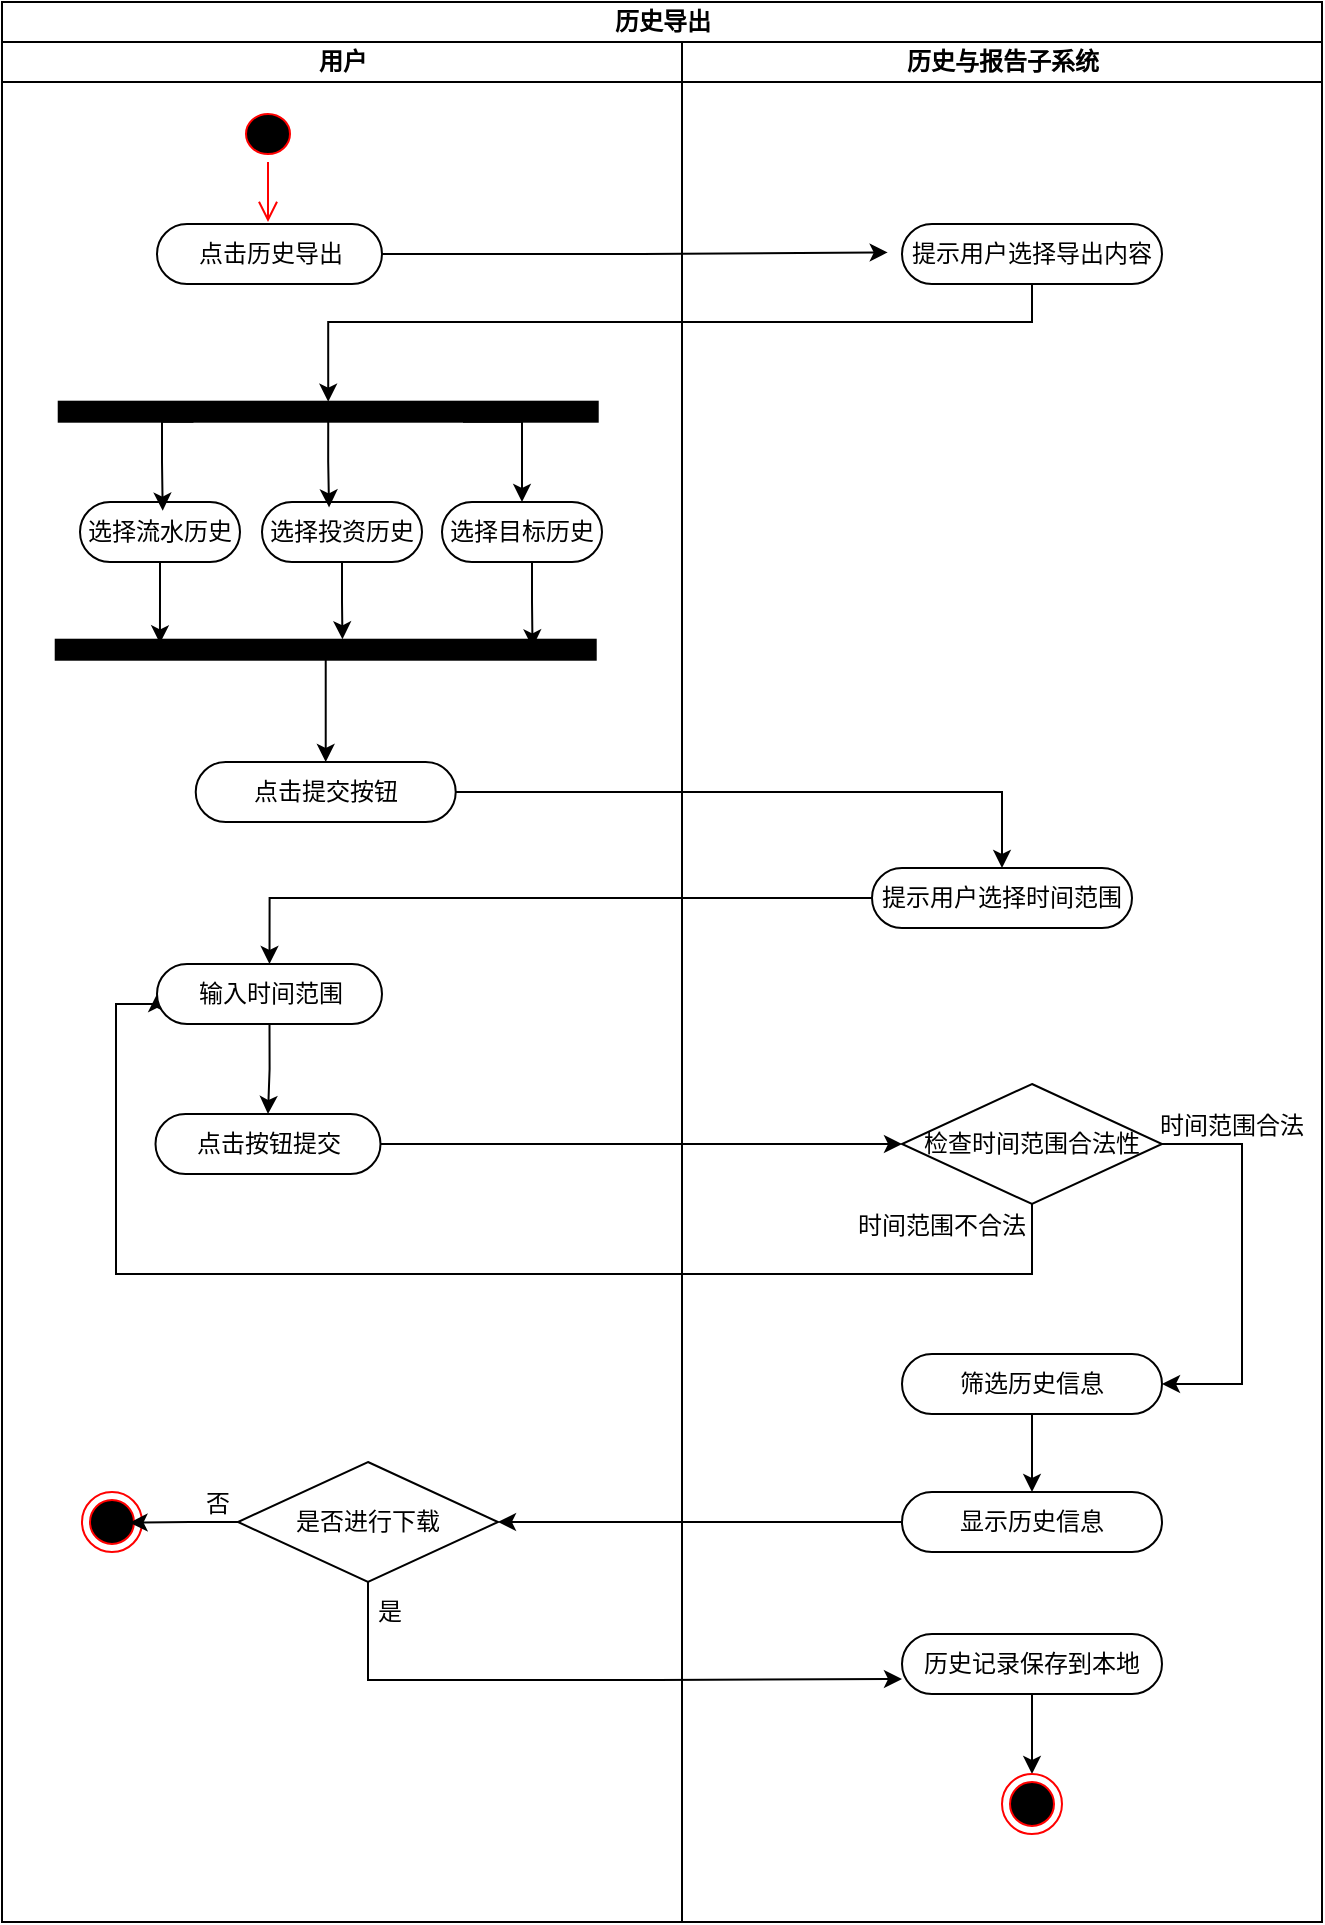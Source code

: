 <mxfile version="22.1.18" type="github">
  <diagram id="prtHgNgQTEPvFCAcTncT" name="Page-1">
    <mxGraphModel dx="1407" dy="720" grid="1" gridSize="10" guides="1" tooltips="1" connect="1" arrows="1" fold="1" page="1" pageScale="1" pageWidth="827" pageHeight="1169" math="0" shadow="0">
      <root>
        <mxCell id="0" />
        <mxCell id="1" parent="0" />
        <mxCell id="oDgGD3F3by6BS1TuUeTV-1" value="历史导出" style="swimlane;childLayout=stackLayout;resizeParent=1;resizeParentMax=0;startSize=20;html=1;" parent="1" vertex="1">
          <mxGeometry x="190.0" y="70" width="660" height="960" as="geometry" />
        </mxCell>
        <mxCell id="MLRtib8uveDzRYXszGFP-1" style="edgeStyle=orthogonalEdgeStyle;rounded=0;orthogonalLoop=1;jettySize=auto;html=1;entryX=-0.055;entryY=0.474;entryDx=0;entryDy=0;entryPerimeter=0;" parent="oDgGD3F3by6BS1TuUeTV-1" source="oDgGD3F3by6BS1TuUeTV-8" target="oDgGD3F3by6BS1TuUeTV-14" edge="1">
          <mxGeometry relative="1" as="geometry" />
        </mxCell>
        <mxCell id="MLRtib8uveDzRYXszGFP-18" style="edgeStyle=orthogonalEdgeStyle;rounded=0;orthogonalLoop=1;jettySize=auto;html=1;entryX=0;entryY=0.5;entryDx=0;entryDy=0;" parent="oDgGD3F3by6BS1TuUeTV-1" source="MLRtib8uveDzRYXszGFP-16" target="MLRtib8uveDzRYXszGFP-4" edge="1">
          <mxGeometry relative="1" as="geometry" />
        </mxCell>
        <mxCell id="MLRtib8uveDzRYXszGFP-20" style="edgeStyle=orthogonalEdgeStyle;rounded=0;orthogonalLoop=1;jettySize=auto;html=1;entryX=0;entryY=0.5;entryDx=0;entryDy=0;" parent="oDgGD3F3by6BS1TuUeTV-1" source="MLRtib8uveDzRYXszGFP-4" target="MLRtib8uveDzRYXszGFP-2" edge="1">
          <mxGeometry relative="1" as="geometry">
            <Array as="points">
              <mxPoint x="515" y="636" />
              <mxPoint x="57" y="636" />
              <mxPoint x="57" y="501" />
            </Array>
          </mxGeometry>
        </mxCell>
        <mxCell id="oDgGD3F3by6BS1TuUeTV-2" value="用户" style="swimlane;startSize=20;html=1;" parent="oDgGD3F3by6BS1TuUeTV-1" vertex="1">
          <mxGeometry y="20" width="340" height="940" as="geometry" />
        </mxCell>
        <mxCell id="oDgGD3F3by6BS1TuUeTV-5" value="" style="ellipse;html=1;shape=startState;fillColor=#000000;strokeColor=#ff0000;" parent="oDgGD3F3by6BS1TuUeTV-2" vertex="1">
          <mxGeometry x="118" y="32" width="30" height="28" as="geometry" />
        </mxCell>
        <mxCell id="oDgGD3F3by6BS1TuUeTV-6" value="" style="edgeStyle=orthogonalEdgeStyle;html=1;verticalAlign=bottom;endArrow=open;endSize=8;strokeColor=#ff0000;rounded=0;" parent="oDgGD3F3by6BS1TuUeTV-2" edge="1">
          <mxGeometry relative="1" as="geometry">
            <mxPoint x="133.0" y="90" as="targetPoint" />
            <mxPoint x="133.0" y="60" as="sourcePoint" />
          </mxGeometry>
        </mxCell>
        <mxCell id="oDgGD3F3by6BS1TuUeTV-8" value="点击历史导出" style="rounded=1;whiteSpace=wrap;html=1;shadow=0;comic=0;labelBackgroundColor=none;strokeWidth=1;fontFamily=Verdana;fontSize=12;align=center;arcSize=50;" parent="oDgGD3F3by6BS1TuUeTV-2" vertex="1">
          <mxGeometry x="77.5" y="91" width="112.5" height="30" as="geometry" />
        </mxCell>
        <mxCell id="MLRtib8uveDzRYXszGFP-17" style="edgeStyle=orthogonalEdgeStyle;rounded=0;orthogonalLoop=1;jettySize=auto;html=1;exitX=0.5;exitY=1;exitDx=0;exitDy=0;entryX=0.5;entryY=0;entryDx=0;entryDy=0;" parent="oDgGD3F3by6BS1TuUeTV-2" source="MLRtib8uveDzRYXszGFP-2" target="MLRtib8uveDzRYXszGFP-16" edge="1">
          <mxGeometry relative="1" as="geometry" />
        </mxCell>
        <mxCell id="MLRtib8uveDzRYXszGFP-2" value="输入时间范围" style="rounded=1;whiteSpace=wrap;html=1;shadow=0;comic=0;labelBackgroundColor=none;strokeWidth=1;fontFamily=Verdana;fontSize=12;align=center;arcSize=50;" parent="oDgGD3F3by6BS1TuUeTV-2" vertex="1">
          <mxGeometry x="77.5" y="461" width="112.5" height="30" as="geometry" />
        </mxCell>
        <mxCell id="MLRtib8uveDzRYXszGFP-16" value="点击按钮提交" style="rounded=1;whiteSpace=wrap;html=1;shadow=0;comic=0;labelBackgroundColor=none;strokeWidth=1;fontFamily=Verdana;fontSize=12;align=center;arcSize=50;" parent="oDgGD3F3by6BS1TuUeTV-2" vertex="1">
          <mxGeometry x="76.75" y="536" width="112.5" height="30" as="geometry" />
        </mxCell>
        <mxCell id="2Fs0W3znEr6FadxdWdT--57" style="edgeStyle=orthogonalEdgeStyle;rounded=0;orthogonalLoop=1;jettySize=auto;html=1;exitX=0.25;exitY=0;exitDx=0;exitDy=0;entryX=0.5;entryY=0;entryDx=0;entryDy=0;" edge="1" parent="oDgGD3F3by6BS1TuUeTV-2" source="2Fs0W3znEr6FadxdWdT--33" target="2Fs0W3znEr6FadxdWdT--53">
          <mxGeometry relative="1" as="geometry">
            <Array as="points">
              <mxPoint x="260" y="190" />
            </Array>
          </mxGeometry>
        </mxCell>
        <mxCell id="2Fs0W3znEr6FadxdWdT--33" value="" style="whiteSpace=wrap;html=1;rounded=0;shadow=0;comic=0;labelBackgroundColor=none;strokeWidth=1;fillColor=#000000;fontFamily=Verdana;fontSize=12;align=center;rotation=90;direction=south;" vertex="1" parent="oDgGD3F3by6BS1TuUeTV-2">
          <mxGeometry x="158.11" y="50.1" width="10" height="269.5" as="geometry" />
        </mxCell>
        <mxCell id="2Fs0W3znEr6FadxdWdT--42" style="edgeStyle=orthogonalEdgeStyle;rounded=0;orthogonalLoop=1;jettySize=auto;html=1;exitX=0.5;exitY=0;exitDx=0;exitDy=0;" edge="1" parent="oDgGD3F3by6BS1TuUeTV-2" source="2Fs0W3znEr6FadxdWdT--37" target="2Fs0W3znEr6FadxdWdT--39">
          <mxGeometry relative="1" as="geometry" />
        </mxCell>
        <mxCell id="2Fs0W3znEr6FadxdWdT--37" value="" style="whiteSpace=wrap;html=1;rounded=0;shadow=0;comic=0;labelBackgroundColor=none;strokeWidth=1;fillColor=#000000;fontFamily=Verdana;fontSize=12;align=center;rotation=90;direction=south;" vertex="1" parent="oDgGD3F3by6BS1TuUeTV-2">
          <mxGeometry x="156.86" y="168.86" width="10" height="270" as="geometry" />
        </mxCell>
        <mxCell id="2Fs0W3znEr6FadxdWdT--39" value="点击提交按钮" style="rounded=1;whiteSpace=wrap;html=1;shadow=0;comic=0;labelBackgroundColor=none;strokeWidth=1;fontFamily=Verdana;fontSize=12;align=center;arcSize=50;" vertex="1" parent="oDgGD3F3by6BS1TuUeTV-2">
          <mxGeometry x="96.86" y="360" width="130" height="30" as="geometry" />
        </mxCell>
        <mxCell id="2Fs0W3znEr6FadxdWdT--43" value="是否进行下载" style="rhombus;whiteSpace=wrap;html=1;" vertex="1" parent="oDgGD3F3by6BS1TuUeTV-2">
          <mxGeometry x="118.0" y="710" width="130" height="60" as="geometry" />
        </mxCell>
        <mxCell id="2Fs0W3znEr6FadxdWdT--46" value="是" style="text;html=1;strokeColor=none;fillColor=none;align=center;verticalAlign=middle;whiteSpace=wrap;rounded=0;" vertex="1" parent="oDgGD3F3by6BS1TuUeTV-2">
          <mxGeometry x="164.0" y="770" width="60" height="30" as="geometry" />
        </mxCell>
        <mxCell id="2Fs0W3znEr6FadxdWdT--47" value="" style="ellipse;html=1;shape=endState;fillColor=#000000;strokeColor=#ff0000;" vertex="1" parent="oDgGD3F3by6BS1TuUeTV-2">
          <mxGeometry x="40.0" y="725" width="30" height="30" as="geometry" />
        </mxCell>
        <mxCell id="2Fs0W3znEr6FadxdWdT--48" style="edgeStyle=orthogonalEdgeStyle;rounded=0;orthogonalLoop=1;jettySize=auto;html=1;entryX=0.793;entryY=0.511;entryDx=0;entryDy=0;entryPerimeter=0;" edge="1" parent="oDgGD3F3by6BS1TuUeTV-2" source="2Fs0W3znEr6FadxdWdT--43" target="2Fs0W3znEr6FadxdWdT--47">
          <mxGeometry relative="1" as="geometry" />
        </mxCell>
        <mxCell id="2Fs0W3znEr6FadxdWdT--49" value="否" style="text;html=1;strokeColor=none;fillColor=none;align=center;verticalAlign=middle;whiteSpace=wrap;rounded=0;" vertex="1" parent="oDgGD3F3by6BS1TuUeTV-2">
          <mxGeometry x="77.75" y="716" width="60" height="30" as="geometry" />
        </mxCell>
        <mxCell id="2Fs0W3znEr6FadxdWdT--50" value="选择流水历史" style="rounded=1;whiteSpace=wrap;html=1;shadow=0;comic=0;labelBackgroundColor=none;strokeWidth=1;fontFamily=Verdana;fontSize=12;align=center;arcSize=50;" vertex="1" parent="oDgGD3F3by6BS1TuUeTV-2">
          <mxGeometry x="39" y="230" width="80" height="30" as="geometry" />
        </mxCell>
        <mxCell id="2Fs0W3znEr6FadxdWdT--52" value="选择投资历史" style="rounded=1;whiteSpace=wrap;html=1;shadow=0;comic=0;labelBackgroundColor=none;strokeWidth=1;fontFamily=Verdana;fontSize=12;align=center;arcSize=50;" vertex="1" parent="oDgGD3F3by6BS1TuUeTV-2">
          <mxGeometry x="130" y="230" width="80" height="30" as="geometry" />
        </mxCell>
        <mxCell id="2Fs0W3znEr6FadxdWdT--53" value="选择目标历史" style="rounded=1;whiteSpace=wrap;html=1;shadow=0;comic=0;labelBackgroundColor=none;strokeWidth=1;fontFamily=Verdana;fontSize=12;align=center;arcSize=50;" vertex="1" parent="oDgGD3F3by6BS1TuUeTV-2">
          <mxGeometry x="220" y="230" width="80" height="30" as="geometry" />
        </mxCell>
        <mxCell id="2Fs0W3znEr6FadxdWdT--55" style="edgeStyle=orthogonalEdgeStyle;rounded=0;orthogonalLoop=1;jettySize=auto;html=1;exitX=0.75;exitY=0;exitDx=0;exitDy=0;entryX=0.517;entryY=0.145;entryDx=0;entryDy=0;entryPerimeter=0;" edge="1" parent="oDgGD3F3by6BS1TuUeTV-2" source="2Fs0W3znEr6FadxdWdT--33" target="2Fs0W3znEr6FadxdWdT--50">
          <mxGeometry relative="1" as="geometry">
            <Array as="points">
              <mxPoint x="80" y="190" />
              <mxPoint x="80" y="210" />
              <mxPoint x="81" y="210" />
            </Array>
          </mxGeometry>
        </mxCell>
        <mxCell id="2Fs0W3znEr6FadxdWdT--56" style="edgeStyle=orthogonalEdgeStyle;rounded=0;orthogonalLoop=1;jettySize=auto;html=1;entryX=0.419;entryY=0.09;entryDx=0;entryDy=0;entryPerimeter=0;" edge="1" parent="oDgGD3F3by6BS1TuUeTV-2" source="2Fs0W3znEr6FadxdWdT--33" target="2Fs0W3znEr6FadxdWdT--52">
          <mxGeometry relative="1" as="geometry" />
        </mxCell>
        <mxCell id="2Fs0W3znEr6FadxdWdT--58" style="edgeStyle=orthogonalEdgeStyle;rounded=0;orthogonalLoop=1;jettySize=auto;html=1;entryX=0.807;entryY=0.819;entryDx=0;entryDy=0;entryPerimeter=0;" edge="1" parent="oDgGD3F3by6BS1TuUeTV-2" source="2Fs0W3znEr6FadxdWdT--50" target="2Fs0W3znEr6FadxdWdT--37">
          <mxGeometry relative="1" as="geometry" />
        </mxCell>
        <mxCell id="2Fs0W3znEr6FadxdWdT--59" style="edgeStyle=orthogonalEdgeStyle;rounded=0;orthogonalLoop=1;jettySize=auto;html=1;entryX=0.469;entryY=1.023;entryDx=0;entryDy=0;entryPerimeter=0;" edge="1" parent="oDgGD3F3by6BS1TuUeTV-2" source="2Fs0W3znEr6FadxdWdT--52" target="2Fs0W3znEr6FadxdWdT--37">
          <mxGeometry relative="1" as="geometry" />
        </mxCell>
        <mxCell id="2Fs0W3znEr6FadxdWdT--60" style="edgeStyle=orthogonalEdgeStyle;rounded=0;orthogonalLoop=1;jettySize=auto;html=1;entryX=0.117;entryY=0.615;entryDx=0;entryDy=0;entryPerimeter=0;" edge="1" parent="oDgGD3F3by6BS1TuUeTV-2" source="2Fs0W3znEr6FadxdWdT--53" target="2Fs0W3znEr6FadxdWdT--37">
          <mxGeometry relative="1" as="geometry">
            <Array as="points">
              <mxPoint x="265" y="280" />
              <mxPoint x="265" y="280" />
            </Array>
          </mxGeometry>
        </mxCell>
        <mxCell id="oDgGD3F3by6BS1TuUeTV-3" value="历史与报告子系统" style="swimlane;startSize=20;html=1;" parent="oDgGD3F3by6BS1TuUeTV-1" vertex="1">
          <mxGeometry x="340" y="20" width="320" height="940" as="geometry" />
        </mxCell>
        <mxCell id="oDgGD3F3by6BS1TuUeTV-14" value="提示用户选择导出内容" style="rounded=1;whiteSpace=wrap;html=1;shadow=0;comic=0;labelBackgroundColor=none;strokeWidth=1;fontFamily=Verdana;fontSize=12;align=center;arcSize=50;" parent="oDgGD3F3by6BS1TuUeTV-3" vertex="1">
          <mxGeometry x="110" y="91" width="130" height="30" as="geometry" />
        </mxCell>
        <mxCell id="MLRtib8uveDzRYXszGFP-9" style="edgeStyle=orthogonalEdgeStyle;rounded=0;orthogonalLoop=1;jettySize=auto;html=1;entryX=1;entryY=0.5;entryDx=0;entryDy=0;" parent="oDgGD3F3by6BS1TuUeTV-3" source="MLRtib8uveDzRYXszGFP-4" target="MLRtib8uveDzRYXszGFP-8" edge="1">
          <mxGeometry relative="1" as="geometry">
            <Array as="points">
              <mxPoint x="280" y="551" />
              <mxPoint x="280" y="671" />
            </Array>
          </mxGeometry>
        </mxCell>
        <mxCell id="MLRtib8uveDzRYXszGFP-4" value="检查时间范围合法性" style="rhombus;whiteSpace=wrap;html=1;" parent="oDgGD3F3by6BS1TuUeTV-3" vertex="1">
          <mxGeometry x="110.0" y="521" width="130" height="60" as="geometry" />
        </mxCell>
        <mxCell id="MLRtib8uveDzRYXszGFP-7" value="时间范围不合法" style="text;html=1;strokeColor=none;fillColor=none;align=center;verticalAlign=middle;whiteSpace=wrap;rounded=0;" parent="oDgGD3F3by6BS1TuUeTV-3" vertex="1">
          <mxGeometry x="85.0" y="577" width="90" height="30" as="geometry" />
        </mxCell>
        <mxCell id="MLRtib8uveDzRYXszGFP-13" style="edgeStyle=orthogonalEdgeStyle;rounded=0;orthogonalLoop=1;jettySize=auto;html=1;exitX=0.5;exitY=1;exitDx=0;exitDy=0;entryX=0.5;entryY=0;entryDx=0;entryDy=0;" parent="oDgGD3F3by6BS1TuUeTV-3" source="MLRtib8uveDzRYXszGFP-8" target="MLRtib8uveDzRYXszGFP-11" edge="1">
          <mxGeometry relative="1" as="geometry" />
        </mxCell>
        <mxCell id="MLRtib8uveDzRYXszGFP-8" value="筛选历史信息" style="rounded=1;whiteSpace=wrap;html=1;shadow=0;comic=0;labelBackgroundColor=none;strokeWidth=1;fontFamily=Verdana;fontSize=12;align=center;arcSize=50;" parent="oDgGD3F3by6BS1TuUeTV-3" vertex="1">
          <mxGeometry x="110" y="656" width="130" height="30" as="geometry" />
        </mxCell>
        <mxCell id="MLRtib8uveDzRYXszGFP-10" value="时间范围合法" style="text;html=1;strokeColor=none;fillColor=none;align=center;verticalAlign=middle;whiteSpace=wrap;rounded=0;" parent="oDgGD3F3by6BS1TuUeTV-3" vertex="1">
          <mxGeometry x="230.0" y="527" width="90" height="30" as="geometry" />
        </mxCell>
        <mxCell id="MLRtib8uveDzRYXszGFP-11" value="显示历史信息" style="rounded=1;whiteSpace=wrap;html=1;shadow=0;comic=0;labelBackgroundColor=none;strokeWidth=1;fontFamily=Verdana;fontSize=12;align=center;arcSize=50;" parent="oDgGD3F3by6BS1TuUeTV-3" vertex="1">
          <mxGeometry x="110" y="725" width="130" height="30" as="geometry" />
        </mxCell>
        <mxCell id="MLRtib8uveDzRYXszGFP-22" style="edgeStyle=orthogonalEdgeStyle;rounded=0;orthogonalLoop=1;jettySize=auto;html=1;entryX=0.5;entryY=0;entryDx=0;entryDy=0;" parent="oDgGD3F3by6BS1TuUeTV-3" source="MLRtib8uveDzRYXszGFP-14" target="MLRtib8uveDzRYXszGFP-21" edge="1">
          <mxGeometry relative="1" as="geometry" />
        </mxCell>
        <mxCell id="MLRtib8uveDzRYXszGFP-14" value="历史记录保存到本地" style="rounded=1;whiteSpace=wrap;html=1;shadow=0;comic=0;labelBackgroundColor=none;strokeWidth=1;fontFamily=Verdana;fontSize=12;align=center;arcSize=50;" parent="oDgGD3F3by6BS1TuUeTV-3" vertex="1">
          <mxGeometry x="110" y="796" width="130" height="30" as="geometry" />
        </mxCell>
        <mxCell id="MLRtib8uveDzRYXszGFP-21" value="" style="ellipse;html=1;shape=endState;fillColor=#000000;strokeColor=#ff0000;" parent="oDgGD3F3by6BS1TuUeTV-3" vertex="1">
          <mxGeometry x="160.0" y="866" width="30" height="30" as="geometry" />
        </mxCell>
        <mxCell id="2Fs0W3znEr6FadxdWdT--29" value="提示用户选择时间范围" style="rounded=1;whiteSpace=wrap;html=1;shadow=0;comic=0;labelBackgroundColor=none;strokeWidth=1;fontFamily=Verdana;fontSize=12;align=center;arcSize=50;" vertex="1" parent="oDgGD3F3by6BS1TuUeTV-3">
          <mxGeometry x="95" y="413" width="130" height="30" as="geometry" />
        </mxCell>
        <mxCell id="2Fs0W3znEr6FadxdWdT--35" style="edgeStyle=orthogonalEdgeStyle;rounded=0;orthogonalLoop=1;jettySize=auto;html=1;entryX=0.5;entryY=0;entryDx=0;entryDy=0;" edge="1" parent="oDgGD3F3by6BS1TuUeTV-1" source="2Fs0W3znEr6FadxdWdT--29" target="MLRtib8uveDzRYXszGFP-2">
          <mxGeometry relative="1" as="geometry" />
        </mxCell>
        <mxCell id="2Fs0W3znEr6FadxdWdT--41" style="edgeStyle=orthogonalEdgeStyle;rounded=0;orthogonalLoop=1;jettySize=auto;html=1;entryX=0.5;entryY=0;entryDx=0;entryDy=0;" edge="1" parent="oDgGD3F3by6BS1TuUeTV-1" source="2Fs0W3znEr6FadxdWdT--39" target="2Fs0W3znEr6FadxdWdT--29">
          <mxGeometry relative="1" as="geometry" />
        </mxCell>
        <mxCell id="2Fs0W3znEr6FadxdWdT--44" style="edgeStyle=orthogonalEdgeStyle;rounded=0;orthogonalLoop=1;jettySize=auto;html=1;entryX=1;entryY=0.5;entryDx=0;entryDy=0;" edge="1" parent="oDgGD3F3by6BS1TuUeTV-1" source="MLRtib8uveDzRYXszGFP-11" target="2Fs0W3znEr6FadxdWdT--43">
          <mxGeometry relative="1" as="geometry" />
        </mxCell>
        <mxCell id="2Fs0W3znEr6FadxdWdT--45" style="edgeStyle=orthogonalEdgeStyle;rounded=0;orthogonalLoop=1;jettySize=auto;html=1;entryX=0;entryY=0.75;entryDx=0;entryDy=0;" edge="1" parent="oDgGD3F3by6BS1TuUeTV-1" source="2Fs0W3znEr6FadxdWdT--43" target="MLRtib8uveDzRYXszGFP-14">
          <mxGeometry relative="1" as="geometry">
            <Array as="points">
              <mxPoint x="183" y="839" />
              <mxPoint x="328" y="839" />
            </Array>
          </mxGeometry>
        </mxCell>
        <mxCell id="2Fs0W3znEr6FadxdWdT--54" style="edgeStyle=orthogonalEdgeStyle;rounded=0;orthogonalLoop=1;jettySize=auto;html=1;entryX=0.5;entryY=1;entryDx=0;entryDy=0;" edge="1" parent="oDgGD3F3by6BS1TuUeTV-1" source="oDgGD3F3by6BS1TuUeTV-14" target="2Fs0W3znEr6FadxdWdT--33">
          <mxGeometry relative="1" as="geometry">
            <Array as="points">
              <mxPoint x="515" y="160" />
              <mxPoint x="163" y="160" />
            </Array>
          </mxGeometry>
        </mxCell>
      </root>
    </mxGraphModel>
  </diagram>
</mxfile>

